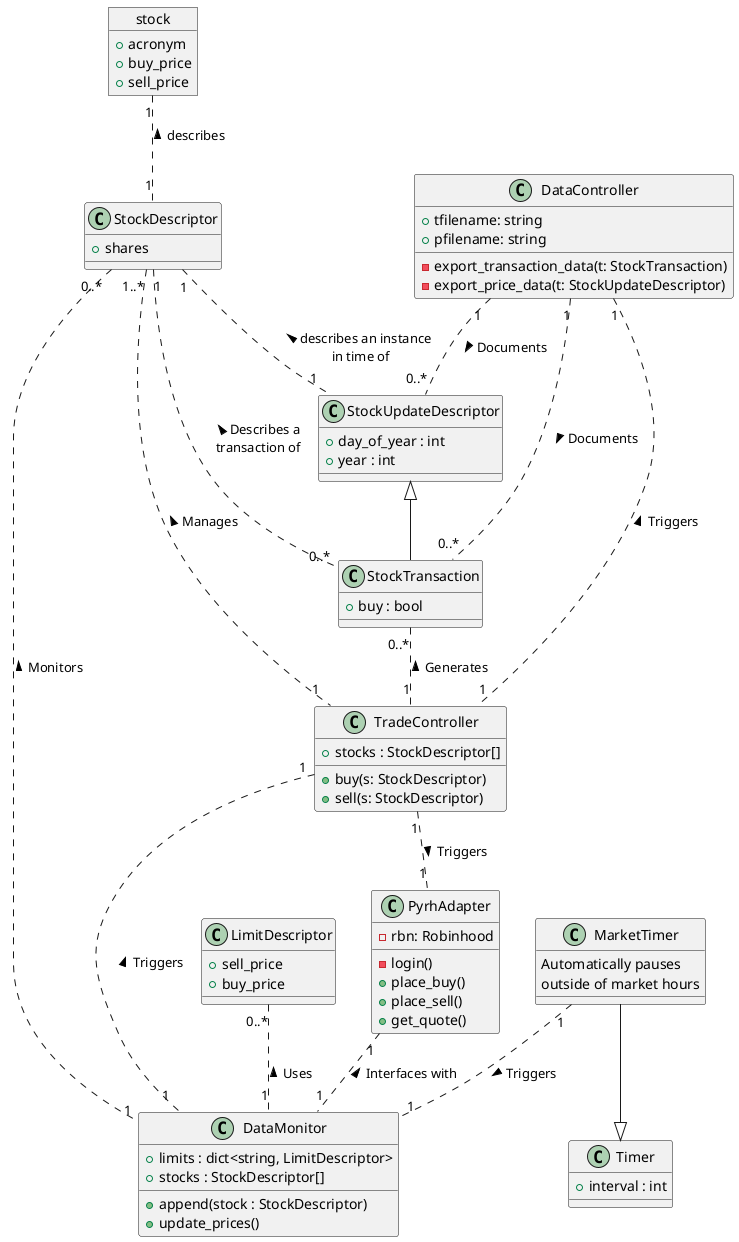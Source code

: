 @startuml "Domain Model Diagram"

object stock {
    + acronym
    + buy_price
    + sell_price
}

class StockDescriptor {
    + shares
}

class StockUpdateDescriptor {
    + day_of_year : int
    + year : int
}

StockDescriptor "1" .. "1" StockUpdateDescriptor : < describes an instance\n in time of

class LimitDescriptor {
    + sell_price
    + buy_price
}

stock "1" .. "1" StockDescriptor : < describes

class TradeController {
    + stocks : StockDescriptor[]
    + buy(s: StockDescriptor)
    + sell(s: StockDescriptor)
}

StockDescriptor "1..*" .. "1" TradeController : < Manages

class PyrhAdapter {
    - rbn: Robinhood
    - login()
    + place_buy()
    + place_sell()
    + get_quote()
}

TradeController "1" .. "1" PyrhAdapter : > Triggers

class DataMonitor {
    + limits : dict<string, LimitDescriptor>
    + stocks : StockDescriptor[]
    + append(stock : StockDescriptor)
    + update_prices()
}

TradeController "1" .. "1" DataMonitor : < Triggers
StockDescriptor "0..*" .. "1" DataMonitor : < Monitors
LimitDescriptor "0..*" .. "1" DataMonitor : < Uses
PyrhAdapter "1" .. "1" DataMonitor : < Interfaces with

class Timer {
    + interval : int
}

class MarketTimer {
    Automatically pauses\noutside of market hours
}

MarketTimer --|> Timer

MarketTimer "1" .. "1" DataMonitor : > Triggers

class StockTransaction {
    + buy : bool
}

StockUpdateDescriptor <|-- StockTransaction

StockDescriptor "1" .. "0..*" StockTransaction : < Describes a\ntransaction of

StockTransaction "0..*" .. "1" TradeController : < Generates

class DataController {
    + tfilename: string
    + pfilename: string
    - export_transaction_data(t: StockTransaction)
    - export_price_data(t: StockUpdateDescriptor)
}

DataController "1" .. "1" TradeController : < Triggers
DataController "1" .. "0..*" StockTransaction : > Documents
DataController "1" .. "0..*" StockUpdateDescriptor : > Documents

@enduml
